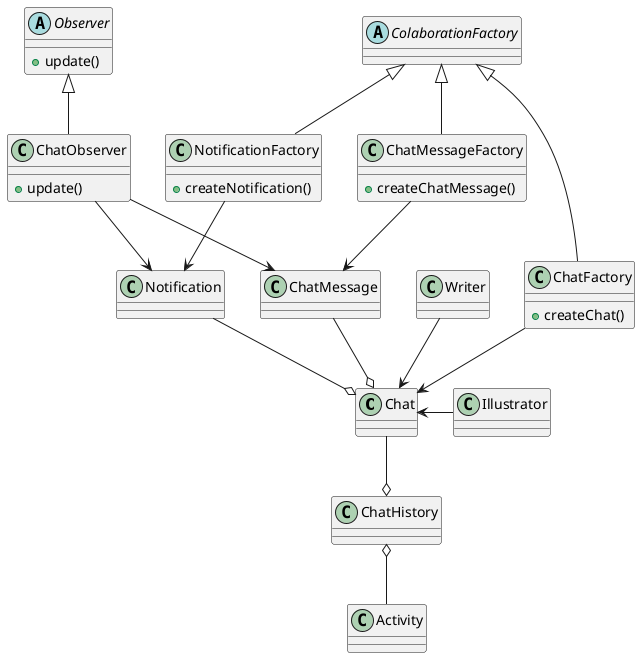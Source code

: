 @startuml

class Chat{
}

class ChatHistory{
}

class ChatMessage{
}

class Activity{
}

class Notification{
}

class Writer{
}

class Illustrator{
}

abstract class Observer{
+update()
}

class ChatObserver{
+update()
}

abstract class ColaborationFactory{
}

class ChatFactory{
+createChat()
}

class NotificationFactory{
+createNotification()
}

class ChatMessageFactory{
+createChatMessage()
}

ColaborationFactory <|-- ChatFactory
ColaborationFactory <|-- NotificationFactory
ColaborationFactory <|-- ChatMessageFactory
ChatFactory --> Chat
NotificationFactory --> Notification
ChatMessageFactory --> ChatMessage
ChatObserver -up-|> Observer
ChatObserver --> Notification
ChatObserver --> ChatMessage
Chat --o ChatHistory
ChatHistory o-- Activity
ChatMessage -right-o Chat
Notification --o Chat
Writer --> Chat
Illustrator -left-> Chat



@enduml